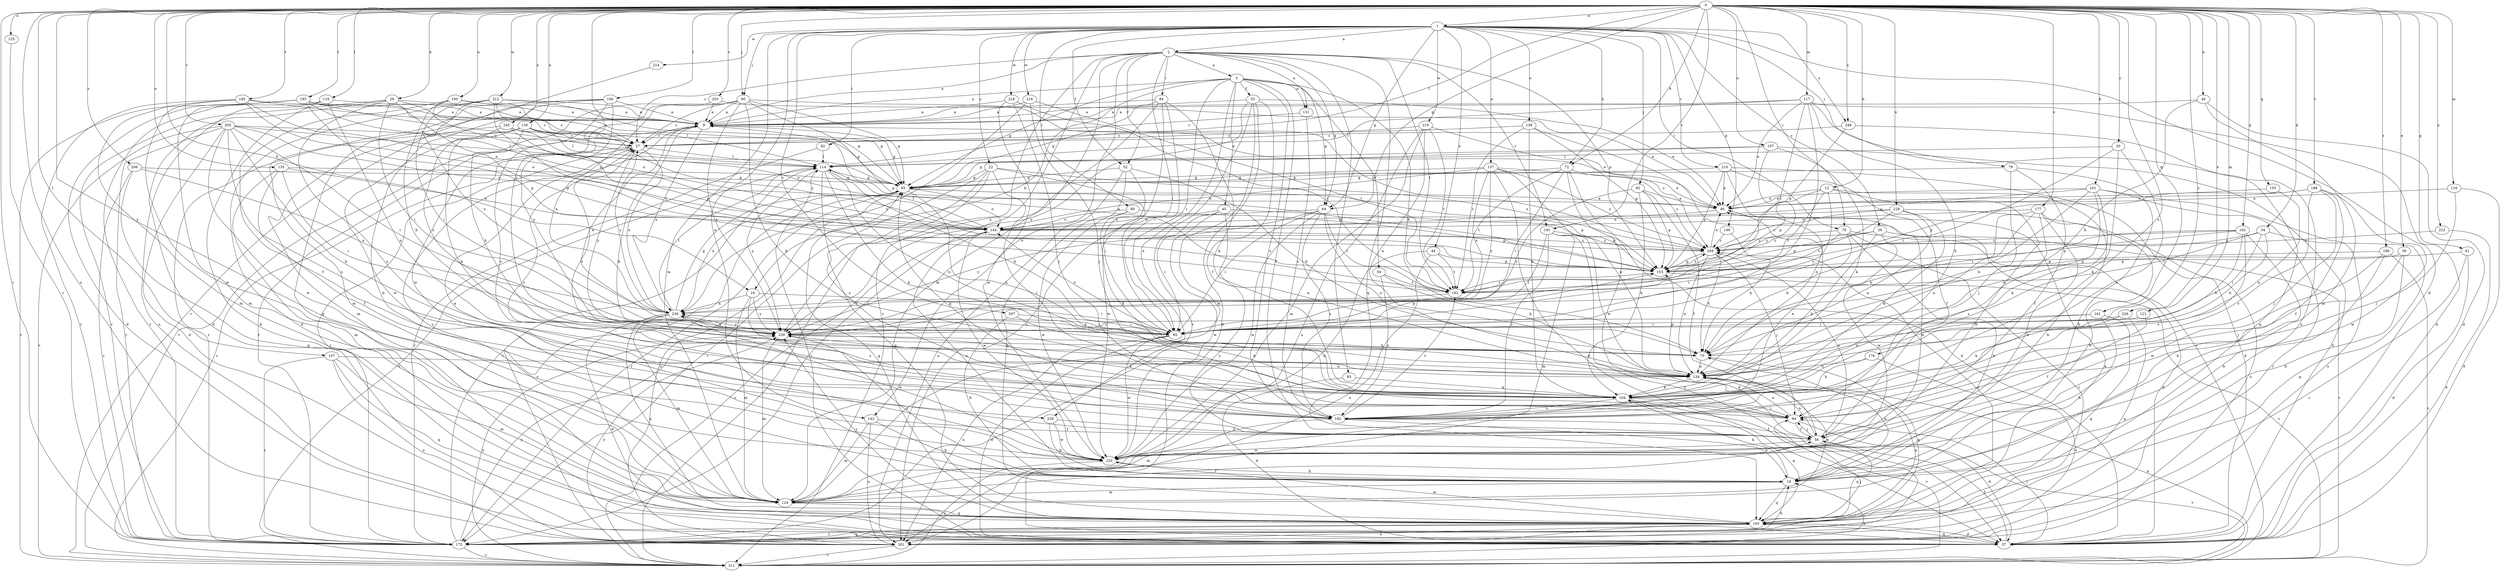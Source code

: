 strict digraph  {
0;
1;
2;
3;
9;
12;
16;
18;
20;
22;
26;
27;
29;
34;
37;
39;
40;
44;
45;
46;
52;
53;
54;
56;
61;
64;
65;
72;
75;
76;
79;
80;
82;
83;
84;
85;
90;
92;
94;
101;
104;
106;
107;
110;
114;
116;
117;
121;
124;
125;
130;
131;
134;
135;
137;
138;
142;
144;
149;
153;
155;
161;
162;
163;
172;
176;
177;
180;
182;
183;
185;
188;
191;
192;
195;
197;
201;
203;
205;
206;
207;
210;
211;
212;
214;
216;
218;
219;
220;
222;
226;
228;
229;
230;
239;
245;
248;
249;
0 -> 1  [label=a];
0 -> 12  [label=b];
0 -> 16  [label=b];
0 -> 20  [label=c];
0 -> 29  [label=d];
0 -> 34  [label=d];
0 -> 39  [label=e];
0 -> 40  [label=e];
0 -> 61  [label=g];
0 -> 64  [label=g];
0 -> 72  [label=h];
0 -> 76  [label=i];
0 -> 90  [label=j];
0 -> 101  [label=k];
0 -> 106  [label=l];
0 -> 107  [label=l];
0 -> 110  [label=l];
0 -> 114  [label=l];
0 -> 116  [label=m];
0 -> 117  [label=m];
0 -> 121  [label=m];
0 -> 125  [label=n];
0 -> 130  [label=n];
0 -> 135  [label=o];
0 -> 155  [label=q];
0 -> 161  [label=q];
0 -> 162  [label=q];
0 -> 172  [label=r];
0 -> 176  [label=s];
0 -> 177  [label=s];
0 -> 180  [label=s];
0 -> 182  [label=s];
0 -> 183  [label=t];
0 -> 185  [label=t];
0 -> 188  [label=t];
0 -> 191  [label=t];
0 -> 195  [label=u];
0 -> 197  [label=u];
0 -> 201  [label=u];
0 -> 203  [label=v];
0 -> 205  [label=v];
0 -> 206  [label=v];
0 -> 212  [label=w];
0 -> 222  [label=x];
0 -> 226  [label=x];
0 -> 228  [label=x];
0 -> 229  [label=x];
0 -> 239  [label=y];
0 -> 245  [label=z];
0 -> 248  [label=z];
1 -> 2  [label=a];
1 -> 22  [label=c];
1 -> 26  [label=c];
1 -> 37  [label=d];
1 -> 44  [label=e];
1 -> 52  [label=f];
1 -> 64  [label=g];
1 -> 72  [label=h];
1 -> 76  [label=i];
1 -> 79  [label=i];
1 -> 80  [label=i];
1 -> 82  [label=i];
1 -> 90  [label=j];
1 -> 92  [label=j];
1 -> 124  [label=m];
1 -> 137  [label=o];
1 -> 138  [label=o];
1 -> 142  [label=o];
1 -> 149  [label=p];
1 -> 207  [label=v];
1 -> 210  [label=v];
1 -> 214  [label=w];
1 -> 216  [label=w];
1 -> 218  [label=w];
1 -> 219  [label=w];
1 -> 248  [label=z];
2 -> 3  [label=a];
2 -> 9  [label=a];
2 -> 27  [label=c];
2 -> 52  [label=f];
2 -> 64  [label=g];
2 -> 83  [label=i];
2 -> 84  [label=i];
2 -> 85  [label=i];
2 -> 124  [label=m];
2 -> 131  [label=n];
2 -> 142  [label=o];
2 -> 153  [label=p];
2 -> 163  [label=q];
2 -> 172  [label=r];
2 -> 191  [label=t];
2 -> 192  [label=t];
2 -> 211  [label=v];
3 -> 9  [label=a];
3 -> 16  [label=b];
3 -> 45  [label=e];
3 -> 53  [label=f];
3 -> 54  [label=f];
3 -> 56  [label=f];
3 -> 64  [label=g];
3 -> 65  [label=g];
3 -> 75  [label=h];
3 -> 85  [label=i];
3 -> 131  [label=n];
3 -> 182  [label=s];
3 -> 229  [label=x];
9 -> 27  [label=c];
9 -> 46  [label=e];
9 -> 65  [label=g];
9 -> 104  [label=k];
9 -> 172  [label=r];
9 -> 230  [label=x];
12 -> 18  [label=b];
12 -> 46  [label=e];
12 -> 153  [label=p];
12 -> 192  [label=t];
12 -> 220  [label=w];
12 -> 239  [label=y];
16 -> 85  [label=i];
16 -> 124  [label=m];
16 -> 182  [label=s];
16 -> 230  [label=x];
16 -> 239  [label=y];
18 -> 9  [label=a];
18 -> 75  [label=h];
18 -> 104  [label=k];
18 -> 124  [label=m];
18 -> 144  [label=o];
18 -> 163  [label=q];
18 -> 239  [label=y];
20 -> 85  [label=i];
20 -> 104  [label=k];
20 -> 114  [label=l];
20 -> 182  [label=s];
22 -> 65  [label=g];
22 -> 85  [label=i];
22 -> 94  [label=j];
22 -> 163  [label=q];
22 -> 172  [label=r];
22 -> 211  [label=v];
22 -> 249  [label=z];
26 -> 104  [label=k];
26 -> 153  [label=p];
26 -> 211  [label=v];
26 -> 220  [label=w];
26 -> 249  [label=z];
27 -> 114  [label=l];
27 -> 172  [label=r];
27 -> 211  [label=v];
27 -> 230  [label=x];
27 -> 239  [label=y];
29 -> 9  [label=a];
29 -> 27  [label=c];
29 -> 37  [label=d];
29 -> 85  [label=i];
29 -> 153  [label=p];
29 -> 172  [label=r];
29 -> 182  [label=s];
34 -> 75  [label=h];
34 -> 85  [label=i];
34 -> 163  [label=q];
34 -> 192  [label=t];
34 -> 249  [label=z];
37 -> 56  [label=f];
37 -> 94  [label=j];
37 -> 114  [label=l];
37 -> 163  [label=q];
39 -> 18  [label=b];
39 -> 94  [label=j];
39 -> 153  [label=p];
40 -> 9  [label=a];
40 -> 37  [label=d];
40 -> 75  [label=h];
40 -> 124  [label=m];
44 -> 153  [label=p];
44 -> 192  [label=t];
44 -> 201  [label=u];
44 -> 220  [label=w];
45 -> 85  [label=i];
45 -> 134  [label=n];
45 -> 144  [label=o];
45 -> 153  [label=p];
45 -> 220  [label=w];
46 -> 144  [label=o];
46 -> 220  [label=w];
52 -> 65  [label=g];
52 -> 75  [label=h];
52 -> 163  [label=q];
52 -> 201  [label=u];
52 -> 220  [label=w];
53 -> 9  [label=a];
53 -> 37  [label=d];
53 -> 46  [label=e];
53 -> 56  [label=f];
53 -> 124  [label=m];
53 -> 172  [label=r];
53 -> 239  [label=y];
54 -> 75  [label=h];
54 -> 182  [label=s];
54 -> 192  [label=t];
56 -> 94  [label=j];
56 -> 134  [label=n];
56 -> 163  [label=q];
56 -> 211  [label=v];
56 -> 220  [label=w];
56 -> 249  [label=z];
61 -> 37  [label=d];
61 -> 153  [label=p];
61 -> 172  [label=r];
64 -> 85  [label=i];
64 -> 134  [label=n];
64 -> 144  [label=o];
64 -> 182  [label=s];
64 -> 192  [label=t];
64 -> 220  [label=w];
64 -> 239  [label=y];
65 -> 46  [label=e];
65 -> 134  [label=n];
65 -> 144  [label=o];
65 -> 153  [label=p];
65 -> 172  [label=r];
65 -> 201  [label=u];
65 -> 211  [label=v];
65 -> 230  [label=x];
72 -> 37  [label=d];
72 -> 65  [label=g];
72 -> 85  [label=i];
72 -> 192  [label=t];
72 -> 220  [label=w];
72 -> 249  [label=z];
75 -> 134  [label=n];
75 -> 163  [label=q];
76 -> 18  [label=b];
76 -> 37  [label=d];
76 -> 75  [label=h];
76 -> 85  [label=i];
76 -> 172  [label=r];
76 -> 249  [label=z];
79 -> 18  [label=b];
79 -> 56  [label=f];
79 -> 65  [label=g];
79 -> 94  [label=j];
80 -> 104  [label=k];
80 -> 144  [label=o];
80 -> 153  [label=p];
80 -> 220  [label=w];
82 -> 114  [label=l];
82 -> 172  [label=r];
83 -> 37  [label=d];
83 -> 104  [label=k];
84 -> 9  [label=a];
84 -> 65  [label=g];
84 -> 85  [label=i];
84 -> 104  [label=k];
84 -> 201  [label=u];
84 -> 239  [label=y];
85 -> 9  [label=a];
85 -> 37  [label=d];
85 -> 144  [label=o];
85 -> 153  [label=p];
85 -> 201  [label=u];
85 -> 220  [label=w];
85 -> 230  [label=x];
90 -> 9  [label=a];
90 -> 27  [label=c];
90 -> 65  [label=g];
90 -> 104  [label=k];
90 -> 153  [label=p];
90 -> 211  [label=v];
90 -> 230  [label=x];
90 -> 239  [label=y];
90 -> 249  [label=z];
92 -> 46  [label=e];
92 -> 56  [label=f];
92 -> 104  [label=k];
92 -> 153  [label=p];
92 -> 239  [label=y];
94 -> 27  [label=c];
94 -> 37  [label=d];
94 -> 56  [label=f];
94 -> 65  [label=g];
94 -> 134  [label=n];
101 -> 46  [label=e];
101 -> 75  [label=h];
101 -> 104  [label=k];
101 -> 134  [label=n];
101 -> 144  [label=o];
101 -> 172  [label=r];
101 -> 201  [label=u];
104 -> 94  [label=j];
104 -> 163  [label=q];
104 -> 182  [label=s];
104 -> 211  [label=v];
106 -> 9  [label=a];
106 -> 18  [label=b];
106 -> 124  [label=m];
106 -> 163  [label=q];
106 -> 182  [label=s];
106 -> 239  [label=y];
107 -> 124  [label=m];
107 -> 134  [label=n];
107 -> 163  [label=q];
107 -> 172  [label=r];
107 -> 201  [label=u];
110 -> 9  [label=a];
110 -> 37  [label=d];
110 -> 134  [label=n];
110 -> 172  [label=r];
110 -> 201  [label=u];
114 -> 65  [label=g];
114 -> 75  [label=h];
114 -> 104  [label=k];
114 -> 134  [label=n];
114 -> 182  [label=s];
114 -> 211  [label=v];
114 -> 239  [label=y];
116 -> 37  [label=d];
116 -> 46  [label=e];
116 -> 94  [label=j];
117 -> 9  [label=a];
117 -> 37  [label=d];
117 -> 46  [label=e];
117 -> 85  [label=i];
117 -> 104  [label=k];
117 -> 114  [label=l];
117 -> 192  [label=t];
117 -> 201  [label=u];
121 -> 56  [label=f];
121 -> 85  [label=i];
124 -> 27  [label=c];
124 -> 56  [label=f];
124 -> 134  [label=n];
124 -> 163  [label=q];
125 -> 172  [label=r];
130 -> 27  [label=c];
130 -> 65  [label=g];
130 -> 75  [label=h];
130 -> 104  [label=k];
130 -> 172  [label=r];
130 -> 220  [label=w];
130 -> 249  [label=z];
131 -> 27  [label=c];
131 -> 182  [label=s];
134 -> 27  [label=c];
134 -> 104  [label=k];
134 -> 153  [label=p];
134 -> 239  [label=y];
135 -> 56  [label=f];
135 -> 65  [label=g];
135 -> 85  [label=i];
135 -> 124  [label=m];
135 -> 144  [label=o];
137 -> 37  [label=d];
137 -> 46  [label=e];
137 -> 65  [label=g];
137 -> 134  [label=n];
137 -> 144  [label=o];
137 -> 230  [label=x];
137 -> 239  [label=y];
137 -> 249  [label=z];
138 -> 27  [label=c];
138 -> 104  [label=k];
138 -> 153  [label=p];
138 -> 192  [label=t];
138 -> 211  [label=v];
142 -> 18  [label=b];
142 -> 56  [label=f];
142 -> 124  [label=m];
142 -> 201  [label=u];
144 -> 114  [label=l];
144 -> 211  [label=v];
144 -> 220  [label=w];
144 -> 249  [label=z];
149 -> 75  [label=h];
149 -> 249  [label=z];
153 -> 192  [label=t];
153 -> 211  [label=v];
153 -> 249  [label=z];
155 -> 46  [label=e];
155 -> 134  [label=n];
161 -> 18  [label=b];
161 -> 134  [label=n];
161 -> 163  [label=q];
161 -> 239  [label=y];
162 -> 18  [label=b];
162 -> 75  [label=h];
162 -> 153  [label=p];
162 -> 182  [label=s];
162 -> 192  [label=t];
162 -> 249  [label=z];
163 -> 37  [label=d];
163 -> 46  [label=e];
163 -> 65  [label=g];
163 -> 134  [label=n];
163 -> 172  [label=r];
163 -> 201  [label=u];
163 -> 220  [label=w];
163 -> 239  [label=y];
163 -> 249  [label=z];
172 -> 18  [label=b];
172 -> 94  [label=j];
172 -> 114  [label=l];
172 -> 163  [label=q];
172 -> 211  [label=v];
172 -> 239  [label=y];
176 -> 104  [label=k];
176 -> 134  [label=n];
176 -> 201  [label=u];
177 -> 18  [label=b];
177 -> 75  [label=h];
177 -> 134  [label=n];
177 -> 144  [label=o];
177 -> 182  [label=s];
177 -> 220  [label=w];
180 -> 18  [label=b];
180 -> 153  [label=p];
180 -> 211  [label=v];
180 -> 220  [label=w];
182 -> 18  [label=b];
182 -> 46  [label=e];
182 -> 56  [label=f];
182 -> 124  [label=m];
182 -> 192  [label=t];
183 -> 9  [label=a];
183 -> 37  [label=d];
183 -> 65  [label=g];
183 -> 114  [label=l];
183 -> 124  [label=m];
183 -> 144  [label=o];
183 -> 153  [label=p];
183 -> 211  [label=v];
185 -> 9  [label=a];
185 -> 27  [label=c];
185 -> 46  [label=e];
185 -> 124  [label=m];
185 -> 144  [label=o];
185 -> 172  [label=r];
185 -> 220  [label=w];
188 -> 46  [label=e];
188 -> 56  [label=f];
188 -> 94  [label=j];
188 -> 153  [label=p];
188 -> 182  [label=s];
188 -> 220  [label=w];
191 -> 37  [label=d];
191 -> 85  [label=i];
191 -> 124  [label=m];
191 -> 182  [label=s];
191 -> 201  [label=u];
191 -> 249  [label=z];
192 -> 9  [label=a];
192 -> 230  [label=x];
195 -> 9  [label=a];
195 -> 56  [label=f];
195 -> 65  [label=g];
195 -> 75  [label=h];
195 -> 144  [label=o];
197 -> 37  [label=d];
197 -> 65  [label=g];
197 -> 104  [label=k];
197 -> 114  [label=l];
197 -> 239  [label=y];
201 -> 211  [label=v];
201 -> 239  [label=y];
203 -> 9  [label=a];
203 -> 46  [label=e];
203 -> 220  [label=w];
205 -> 27  [label=c];
205 -> 37  [label=d];
205 -> 85  [label=i];
205 -> 104  [label=k];
205 -> 114  [label=l];
205 -> 144  [label=o];
205 -> 172  [label=r];
205 -> 182  [label=s];
205 -> 211  [label=v];
205 -> 220  [label=w];
206 -> 65  [label=g];
206 -> 163  [label=q];
206 -> 172  [label=r];
206 -> 230  [label=x];
207 -> 18  [label=b];
207 -> 85  [label=i];
207 -> 104  [label=k];
210 -> 37  [label=d];
210 -> 46  [label=e];
210 -> 56  [label=f];
210 -> 65  [label=g];
210 -> 134  [label=n];
210 -> 153  [label=p];
211 -> 18  [label=b];
211 -> 134  [label=n];
211 -> 239  [label=y];
212 -> 9  [label=a];
212 -> 27  [label=c];
212 -> 37  [label=d];
212 -> 65  [label=g];
212 -> 85  [label=i];
212 -> 192  [label=t];
212 -> 230  [label=x];
214 -> 211  [label=v];
216 -> 9  [label=a];
216 -> 94  [label=j];
216 -> 192  [label=t];
216 -> 230  [label=x];
218 -> 9  [label=a];
218 -> 94  [label=j];
218 -> 192  [label=t];
218 -> 220  [label=w];
219 -> 27  [label=c];
219 -> 124  [label=m];
219 -> 134  [label=n];
219 -> 192  [label=t];
219 -> 201  [label=u];
219 -> 249  [label=z];
220 -> 18  [label=b];
220 -> 211  [label=v];
222 -> 37  [label=d];
222 -> 249  [label=z];
226 -> 85  [label=i];
226 -> 104  [label=k];
226 -> 163  [label=q];
228 -> 104  [label=k];
228 -> 134  [label=n];
228 -> 144  [label=o];
228 -> 192  [label=t];
228 -> 201  [label=u];
228 -> 249  [label=z];
229 -> 18  [label=b];
229 -> 56  [label=f];
229 -> 220  [label=w];
230 -> 27  [label=c];
230 -> 37  [label=d];
230 -> 65  [label=g];
230 -> 85  [label=i];
230 -> 114  [label=l];
230 -> 124  [label=m];
230 -> 163  [label=q];
230 -> 220  [label=w];
230 -> 239  [label=y];
239 -> 75  [label=h];
239 -> 104  [label=k];
239 -> 124  [label=m];
239 -> 230  [label=x];
245 -> 27  [label=c];
245 -> 114  [label=l];
245 -> 124  [label=m];
245 -> 144  [label=o];
245 -> 153  [label=p];
245 -> 239  [label=y];
248 -> 27  [label=c];
248 -> 153  [label=p];
248 -> 163  [label=q];
249 -> 46  [label=e];
249 -> 75  [label=h];
249 -> 94  [label=j];
249 -> 134  [label=n];
249 -> 153  [label=p];
}
